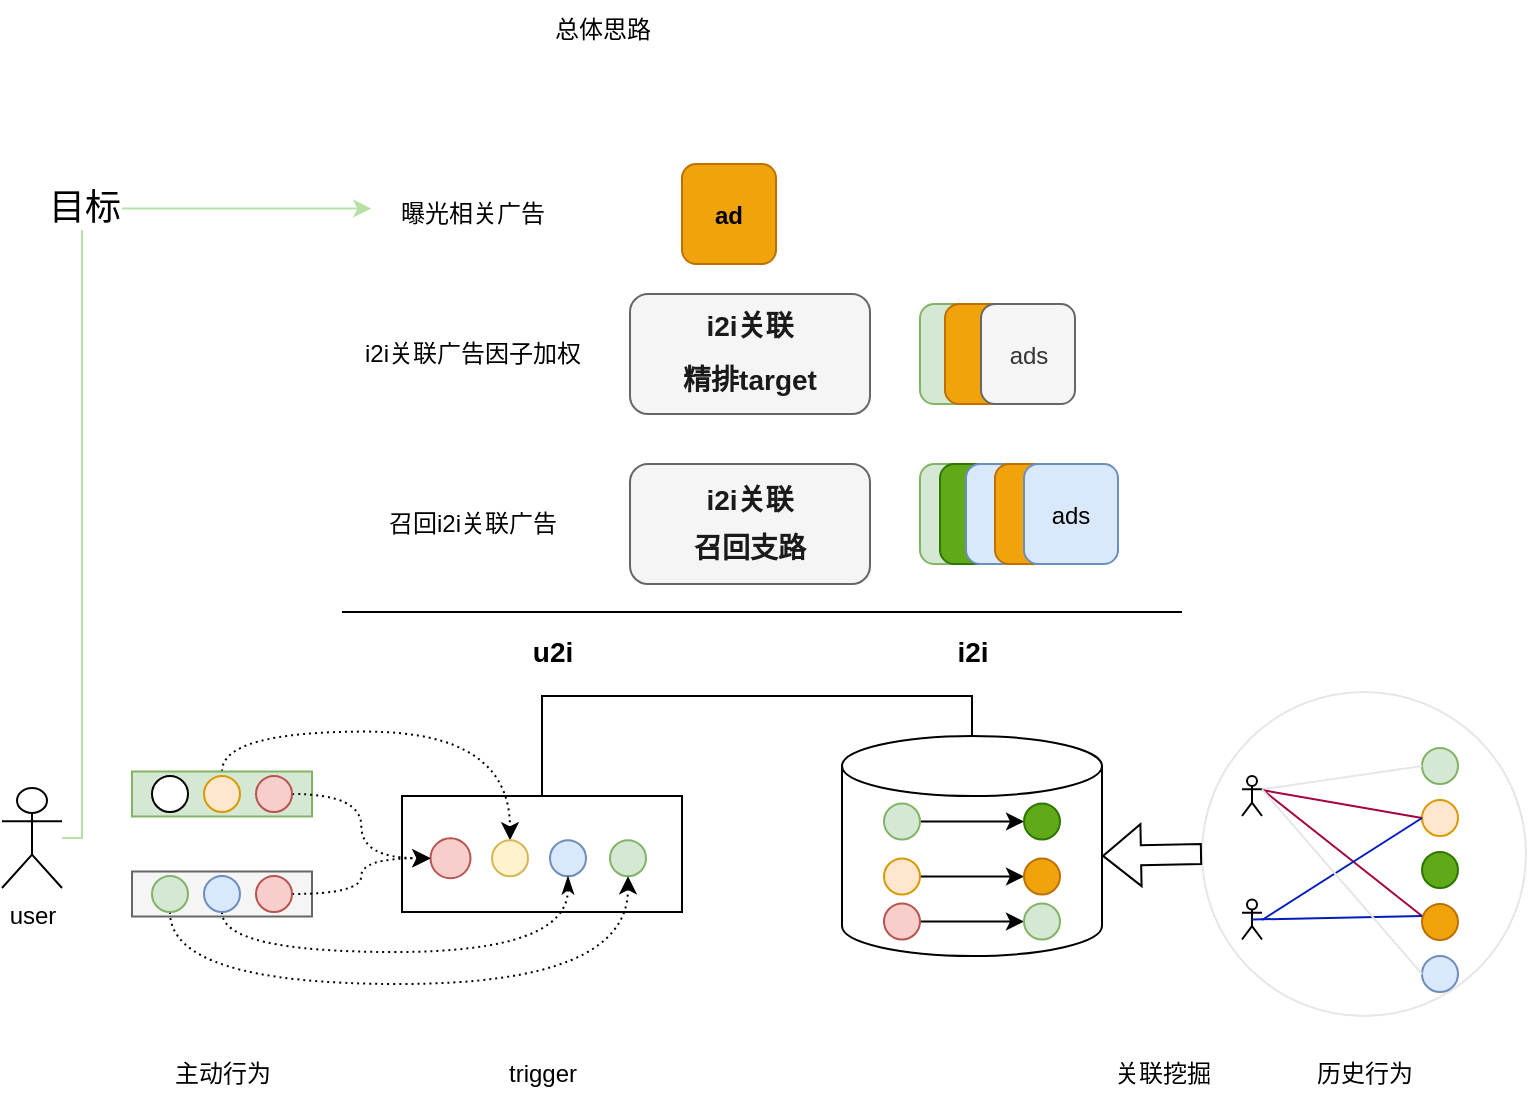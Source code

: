 <mxfile version="26.0.11" pages="3">
  <diagram id="fOvdGied5Z8_xfhFyvuB" name="i2i关联推荐">
    <mxGraphModel dx="1242" dy="773" grid="1" gridSize="10" guides="1" tooltips="1" connect="1" arrows="1" fold="1" page="1" pageScale="1" pageWidth="850" pageHeight="1100" math="0" shadow="0">
      <root>
        <mxCell id="0" />
        <mxCell id="1" parent="0" />
        <mxCell id="OI-hIz22b7afXG1VX2Zp-1" value="" style="ellipse;whiteSpace=wrap;html=1;aspect=fixed;strokeColor=#E6E6E6;" vertex="1" parent="1">
          <mxGeometry x="650" y="394" width="162" height="162" as="geometry" />
        </mxCell>
        <mxCell id="OI-hIz22b7afXG1VX2Zp-2" style="edgeStyle=orthogonalEdgeStyle;rounded=0;orthogonalLoop=1;jettySize=auto;html=1;exitX=0.5;exitY=0;exitDx=0;exitDy=0;entryX=0.5;entryY=0;entryDx=0;entryDy=0;entryPerimeter=0;endArrow=none;startFill=0;" edge="1" parent="1" source="OI-hIz22b7afXG1VX2Zp-3" target="OI-hIz22b7afXG1VX2Zp-25">
          <mxGeometry relative="1" as="geometry">
            <Array as="points">
              <mxPoint x="320" y="396" />
              <mxPoint x="535" y="396" />
            </Array>
          </mxGeometry>
        </mxCell>
        <mxCell id="OI-hIz22b7afXG1VX2Zp-3" value="" style="rounded=0;whiteSpace=wrap;html=1;" vertex="1" parent="1">
          <mxGeometry x="250" y="446" width="140" height="58" as="geometry" />
        </mxCell>
        <mxCell id="OI-hIz22b7afXG1VX2Zp-4" style="edgeStyle=orthogonalEdgeStyle;curved=1;rounded=0;orthogonalLoop=1;jettySize=auto;html=1;exitX=0.5;exitY=0;exitDx=0;exitDy=0;entryX=0.5;entryY=0;entryDx=0;entryDy=0;dashed=1;dashPattern=1 2;" edge="1" parent="1" source="OI-hIz22b7afXG1VX2Zp-5" target="OI-hIz22b7afXG1VX2Zp-12">
          <mxGeometry relative="1" as="geometry" />
        </mxCell>
        <mxCell id="OI-hIz22b7afXG1VX2Zp-5" value="" style="rounded=0;whiteSpace=wrap;html=1;fillColor=#d5e8d4;strokeColor=#82b366;align=left;" vertex="1" parent="1">
          <mxGeometry x="115" y="433.75" width="90" height="22.5" as="geometry" />
        </mxCell>
        <mxCell id="OI-hIz22b7afXG1VX2Zp-6" value="user" style="shape=umlActor;verticalLabelPosition=bottom;verticalAlign=top;html=1;outlineConnect=0;" vertex="1" parent="1">
          <mxGeometry x="50" y="442" width="30" height="50" as="geometry" />
        </mxCell>
        <mxCell id="OI-hIz22b7afXG1VX2Zp-7" value="" style="ellipse;whiteSpace=wrap;html=1;aspect=fixed;fillColor=#ffe6cc;strokeColor=#d79b00;" vertex="1" parent="1">
          <mxGeometry x="151" y="436" width="18" height="18" as="geometry" />
        </mxCell>
        <mxCell id="OI-hIz22b7afXG1VX2Zp-8" value="trigger" style="text;html=1;align=center;verticalAlign=middle;resizable=0;points=[];autosize=1;strokeColor=none;fillColor=none;" vertex="1" parent="1">
          <mxGeometry x="290" y="570" width="60" height="30" as="geometry" />
        </mxCell>
        <mxCell id="OI-hIz22b7afXG1VX2Zp-9" value="主动行为" style="text;html=1;align=center;verticalAlign=middle;resizable=0;points=[];autosize=1;strokeColor=none;fillColor=none;" vertex="1" parent="1">
          <mxGeometry x="125" y="570" width="70" height="30" as="geometry" />
        </mxCell>
        <mxCell id="OI-hIz22b7afXG1VX2Zp-10" value="" style="ellipse;whiteSpace=wrap;html=1;aspect=fixed;fillColor=#d5e8d4;strokeColor=#82b366;" vertex="1" parent="1">
          <mxGeometry x="354" y="468.12" width="18" height="18" as="geometry" />
        </mxCell>
        <mxCell id="OI-hIz22b7afXG1VX2Zp-11" value="" style="ellipse;whiteSpace=wrap;html=1;aspect=fixed;fillColor=#dae8fc;strokeColor=#6c8ebf;" vertex="1" parent="1">
          <mxGeometry x="324" y="468.12" width="18" height="18" as="geometry" />
        </mxCell>
        <mxCell id="OI-hIz22b7afXG1VX2Zp-12" value="" style="ellipse;whiteSpace=wrap;html=1;aspect=fixed;fillColor=#fff2cc;strokeColor=#d6b656;" vertex="1" parent="1">
          <mxGeometry x="295" y="468.12" width="18" height="18" as="geometry" />
        </mxCell>
        <mxCell id="OI-hIz22b7afXG1VX2Zp-13" value="" style="ellipse;whiteSpace=wrap;html=1;aspect=fixed;fillColor=#f8cecc;strokeColor=#b85450;" vertex="1" parent="1">
          <mxGeometry x="264.25" y="467.12" width="20" height="20" as="geometry" />
        </mxCell>
        <mxCell id="OI-hIz22b7afXG1VX2Zp-14" value="&lt;font style=&quot;font-size: 14px;&quot;&gt;u2i&lt;/font&gt;" style="text;html=1;align=center;verticalAlign=middle;resizable=0;points=[];autosize=1;strokeColor=none;fillColor=none;fontStyle=1" vertex="1" parent="1">
          <mxGeometry x="305" y="359" width="40" height="30" as="geometry" />
        </mxCell>
        <mxCell id="OI-hIz22b7afXG1VX2Zp-15" value="" style="ellipse;whiteSpace=wrap;html=1;aspect=fixed;" vertex="1" parent="1">
          <mxGeometry x="125" y="436" width="18" height="18" as="geometry" />
        </mxCell>
        <mxCell id="OI-hIz22b7afXG1VX2Zp-16" style="edgeStyle=orthogonalEdgeStyle;curved=1;rounded=0;orthogonalLoop=1;jettySize=auto;html=1;exitX=1;exitY=0.5;exitDx=0;exitDy=0;entryX=0;entryY=0.5;entryDx=0;entryDy=0;dashed=1;dashPattern=1 2;" edge="1" parent="1" source="OI-hIz22b7afXG1VX2Zp-17" target="OI-hIz22b7afXG1VX2Zp-13">
          <mxGeometry relative="1" as="geometry" />
        </mxCell>
        <mxCell id="OI-hIz22b7afXG1VX2Zp-17" value="" style="ellipse;whiteSpace=wrap;html=1;aspect=fixed;fillColor=#f8cecc;strokeColor=#b85450;" vertex="1" parent="1">
          <mxGeometry x="177" y="436" width="18" height="18" as="geometry" />
        </mxCell>
        <mxCell id="OI-hIz22b7afXG1VX2Zp-18" value="" style="rounded=0;whiteSpace=wrap;html=1;fillColor=#f5f5f5;strokeColor=#666666;align=left;fontColor=#333333;" vertex="1" parent="1">
          <mxGeometry x="115" y="483.75" width="90" height="22.5" as="geometry" />
        </mxCell>
        <mxCell id="OI-hIz22b7afXG1VX2Zp-19" style="edgeStyle=orthogonalEdgeStyle;curved=1;rounded=0;orthogonalLoop=1;jettySize=auto;html=1;exitX=0.5;exitY=1;exitDx=0;exitDy=0;entryX=0.5;entryY=1;entryDx=0;entryDy=0;dashed=1;dashPattern=1 2;endArrow=classicThin;endFill=1;startFill=0;" edge="1" parent="1" source="OI-hIz22b7afXG1VX2Zp-20" target="OI-hIz22b7afXG1VX2Zp-11">
          <mxGeometry relative="1" as="geometry" />
        </mxCell>
        <mxCell id="OI-hIz22b7afXG1VX2Zp-20" value="" style="ellipse;whiteSpace=wrap;html=1;aspect=fixed;fillColor=#dae8fc;strokeColor=#6c8ebf;" vertex="1" parent="1">
          <mxGeometry x="151" y="486" width="18" height="18" as="geometry" />
        </mxCell>
        <mxCell id="OI-hIz22b7afXG1VX2Zp-21" style="edgeStyle=orthogonalEdgeStyle;curved=1;rounded=0;orthogonalLoop=1;jettySize=auto;html=1;exitX=0.5;exitY=1;exitDx=0;exitDy=0;entryX=0.5;entryY=1;entryDx=0;entryDy=0;dashed=1;dashPattern=1 2;" edge="1" parent="1" source="OI-hIz22b7afXG1VX2Zp-22" target="OI-hIz22b7afXG1VX2Zp-10">
          <mxGeometry relative="1" as="geometry">
            <Array as="points">
              <mxPoint x="134" y="540" />
              <mxPoint x="363" y="540" />
            </Array>
          </mxGeometry>
        </mxCell>
        <mxCell id="OI-hIz22b7afXG1VX2Zp-22" value="" style="ellipse;whiteSpace=wrap;html=1;aspect=fixed;fillColor=#d5e8d4;strokeColor=#82b366;" vertex="1" parent="1">
          <mxGeometry x="125" y="486" width="18" height="18" as="geometry" />
        </mxCell>
        <mxCell id="OI-hIz22b7afXG1VX2Zp-23" style="edgeStyle=orthogonalEdgeStyle;curved=1;rounded=0;orthogonalLoop=1;jettySize=auto;html=1;exitX=1;exitY=0.5;exitDx=0;exitDy=0;entryX=0;entryY=0.5;entryDx=0;entryDy=0;dashed=1;dashPattern=1 2;" edge="1" parent="1" source="OI-hIz22b7afXG1VX2Zp-24" target="OI-hIz22b7afXG1VX2Zp-13">
          <mxGeometry relative="1" as="geometry" />
        </mxCell>
        <mxCell id="OI-hIz22b7afXG1VX2Zp-24" value="" style="ellipse;whiteSpace=wrap;html=1;aspect=fixed;fillColor=#f8cecc;strokeColor=#b85450;" vertex="1" parent="1">
          <mxGeometry x="177" y="486" width="18" height="18" as="geometry" />
        </mxCell>
        <mxCell id="OI-hIz22b7afXG1VX2Zp-25" value="" style="shape=cylinder3;whiteSpace=wrap;html=1;boundedLbl=1;backgroundOutline=1;size=15;" vertex="1" parent="1">
          <mxGeometry x="470" y="416" width="130" height="110" as="geometry" />
        </mxCell>
        <mxCell id="OI-hIz22b7afXG1VX2Zp-26" style="edgeStyle=orthogonalEdgeStyle;curved=1;rounded=0;orthogonalLoop=1;jettySize=auto;html=1;exitX=1;exitY=0.5;exitDx=0;exitDy=0;entryX=0;entryY=0.5;entryDx=0;entryDy=0;" edge="1" parent="1" source="OI-hIz22b7afXG1VX2Zp-27" target="OI-hIz22b7afXG1VX2Zp-28">
          <mxGeometry relative="1" as="geometry" />
        </mxCell>
        <mxCell id="OI-hIz22b7afXG1VX2Zp-27" value="" style="ellipse;whiteSpace=wrap;html=1;aspect=fixed;fillColor=#d5e8d4;strokeColor=#82b366;" vertex="1" parent="1">
          <mxGeometry x="491" y="449.75" width="18" height="18" as="geometry" />
        </mxCell>
        <mxCell id="OI-hIz22b7afXG1VX2Zp-28" value="" style="ellipse;whiteSpace=wrap;html=1;aspect=fixed;fillColor=#60a917;strokeColor=#2D7600;fontColor=#ffffff;" vertex="1" parent="1">
          <mxGeometry x="561" y="449.75" width="18" height="18" as="geometry" />
        </mxCell>
        <mxCell id="OI-hIz22b7afXG1VX2Zp-29" style="edgeStyle=orthogonalEdgeStyle;curved=1;rounded=0;orthogonalLoop=1;jettySize=auto;html=1;exitX=1;exitY=0.5;exitDx=0;exitDy=0;entryX=0;entryY=0.5;entryDx=0;entryDy=0;" edge="1" parent="1" source="OI-hIz22b7afXG1VX2Zp-30" target="OI-hIz22b7afXG1VX2Zp-31">
          <mxGeometry relative="1" as="geometry" />
        </mxCell>
        <mxCell id="OI-hIz22b7afXG1VX2Zp-30" value="" style="ellipse;whiteSpace=wrap;html=1;aspect=fixed;fillColor=#ffe6cc;strokeColor=#d79b00;" vertex="1" parent="1">
          <mxGeometry x="491" y="477.25" width="18" height="18" as="geometry" />
        </mxCell>
        <mxCell id="OI-hIz22b7afXG1VX2Zp-31" value="" style="ellipse;whiteSpace=wrap;html=1;aspect=fixed;fillColor=#f0a30a;strokeColor=#BD7000;fontColor=#000000;" vertex="1" parent="1">
          <mxGeometry x="561" y="477.25" width="18" height="18" as="geometry" />
        </mxCell>
        <mxCell id="OI-hIz22b7afXG1VX2Zp-32" style="edgeStyle=orthogonalEdgeStyle;curved=1;rounded=0;orthogonalLoop=1;jettySize=auto;html=1;exitX=1;exitY=0.5;exitDx=0;exitDy=0;entryX=0;entryY=0.5;entryDx=0;entryDy=0;" edge="1" parent="1" source="OI-hIz22b7afXG1VX2Zp-33" target="OI-hIz22b7afXG1VX2Zp-34">
          <mxGeometry relative="1" as="geometry" />
        </mxCell>
        <mxCell id="OI-hIz22b7afXG1VX2Zp-33" value="" style="ellipse;whiteSpace=wrap;html=1;aspect=fixed;fillColor=#f8cecc;strokeColor=#b85450;" vertex="1" parent="1">
          <mxGeometry x="491" y="499.75" width="18" height="18" as="geometry" />
        </mxCell>
        <mxCell id="OI-hIz22b7afXG1VX2Zp-34" value="" style="ellipse;whiteSpace=wrap;html=1;aspect=fixed;fillColor=#d5e8d4;strokeColor=#82b366;" vertex="1" parent="1">
          <mxGeometry x="561" y="499.75" width="18" height="18" as="geometry" />
        </mxCell>
        <mxCell id="OI-hIz22b7afXG1VX2Zp-35" value="" style="shape=umlActor;verticalLabelPosition=bottom;verticalAlign=top;html=1;outlineConnect=0;" vertex="1" parent="1">
          <mxGeometry x="670" y="436" width="10" height="20" as="geometry" />
        </mxCell>
        <mxCell id="OI-hIz22b7afXG1VX2Zp-36" value="" style="ellipse;whiteSpace=wrap;html=1;aspect=fixed;fillColor=#d5e8d4;strokeColor=#82b366;" vertex="1" parent="1">
          <mxGeometry x="760" y="422" width="18" height="18" as="geometry" />
        </mxCell>
        <mxCell id="OI-hIz22b7afXG1VX2Zp-37" value="" style="ellipse;whiteSpace=wrap;html=1;aspect=fixed;fillColor=#ffe6cc;strokeColor=#d79b00;" vertex="1" parent="1">
          <mxGeometry x="760" y="448" width="18" height="18" as="geometry" />
        </mxCell>
        <mxCell id="OI-hIz22b7afXG1VX2Zp-38" value="" style="ellipse;whiteSpace=wrap;html=1;aspect=fixed;fillColor=#60a917;strokeColor=#2D7600;fontColor=#ffffff;" vertex="1" parent="1">
          <mxGeometry x="760" y="474" width="18" height="18" as="geometry" />
        </mxCell>
        <mxCell id="OI-hIz22b7afXG1VX2Zp-39" value="" style="ellipse;whiteSpace=wrap;html=1;aspect=fixed;fillColor=#f0a30a;strokeColor=#BD7000;fontColor=#000000;" vertex="1" parent="1">
          <mxGeometry x="760" y="500" width="18" height="18" as="geometry" />
        </mxCell>
        <mxCell id="OI-hIz22b7afXG1VX2Zp-40" value="" style="shape=umlActor;verticalLabelPosition=bottom;verticalAlign=top;html=1;outlineConnect=0;" vertex="1" parent="1">
          <mxGeometry x="670" y="497.75" width="10" height="20" as="geometry" />
        </mxCell>
        <mxCell id="OI-hIz22b7afXG1VX2Zp-41" value="" style="endArrow=none;html=1;rounded=0;curved=1;entryX=0;entryY=0.5;entryDx=0;entryDy=0;exitX=1;exitY=0.333;exitDx=0;exitDy=0;exitPerimeter=0;strokeColor=#E6E6E6;" edge="1" parent="1" source="OI-hIz22b7afXG1VX2Zp-35" target="OI-hIz22b7afXG1VX2Zp-36">
          <mxGeometry width="50" height="50" relative="1" as="geometry">
            <mxPoint x="520" y="616" as="sourcePoint" />
            <mxPoint x="570" y="566" as="targetPoint" />
          </mxGeometry>
        </mxCell>
        <mxCell id="OI-hIz22b7afXG1VX2Zp-42" value="" style="endArrow=none;html=1;rounded=0;curved=1;entryX=0;entryY=0.5;entryDx=0;entryDy=0;strokeColor=#A50040;fillColor=#d80073;" edge="1" parent="1" target="OI-hIz22b7afXG1VX2Zp-37">
          <mxGeometry width="50" height="50" relative="1" as="geometry">
            <mxPoint x="680" y="443" as="sourcePoint" />
            <mxPoint x="770" y="441" as="targetPoint" />
          </mxGeometry>
        </mxCell>
        <mxCell id="OI-hIz22b7afXG1VX2Zp-43" value="" style="endArrow=none;html=1;rounded=0;curved=1;exitX=1;exitY=0.333;exitDx=0;exitDy=0;exitPerimeter=0;strokeColor=#A50040;fillColor=#d80073;" edge="1" parent="1" source="OI-hIz22b7afXG1VX2Zp-35">
          <mxGeometry width="50" height="50" relative="1" as="geometry">
            <mxPoint x="690" y="446" as="sourcePoint" />
            <mxPoint x="760" y="506" as="targetPoint" />
          </mxGeometry>
        </mxCell>
        <mxCell id="OI-hIz22b7afXG1VX2Zp-44" value="" style="endArrow=none;html=1;rounded=0;curved=1;entryX=0;entryY=0.5;entryDx=0;entryDy=0;strokeColor=#001DBC;fillColor=#0050ef;" edge="1" parent="1" target="OI-hIz22b7afXG1VX2Zp-37">
          <mxGeometry width="50" height="50" relative="1" as="geometry">
            <mxPoint x="680" y="508" as="sourcePoint" />
            <mxPoint x="770" y="519" as="targetPoint" />
          </mxGeometry>
        </mxCell>
        <mxCell id="OI-hIz22b7afXG1VX2Zp-45" value="" style="endArrow=none;html=1;rounded=0;curved=1;exitX=0.5;exitY=0.5;exitDx=0;exitDy=0;exitPerimeter=0;strokeColor=#001DBC;fillColor=#0050ef;" edge="1" parent="1" source="OI-hIz22b7afXG1VX2Zp-40">
          <mxGeometry width="50" height="50" relative="1" as="geometry">
            <mxPoint x="690" y="453" as="sourcePoint" />
            <mxPoint x="760" y="506" as="targetPoint" />
          </mxGeometry>
        </mxCell>
        <mxCell id="OI-hIz22b7afXG1VX2Zp-46" value="" style="ellipse;whiteSpace=wrap;html=1;aspect=fixed;fillColor=#dae8fc;strokeColor=#6c8ebf;" vertex="1" parent="1">
          <mxGeometry x="760" y="526" width="18" height="18" as="geometry" />
        </mxCell>
        <mxCell id="OI-hIz22b7afXG1VX2Zp-47" value="" style="endArrow=none;html=1;rounded=0;curved=1;entryX=0;entryY=0.5;entryDx=0;entryDy=0;exitX=1;exitY=0.333;exitDx=0;exitDy=0;exitPerimeter=0;strokeColor=#E6E6E6;" edge="1" parent="1" source="OI-hIz22b7afXG1VX2Zp-35" target="OI-hIz22b7afXG1VX2Zp-46">
          <mxGeometry width="50" height="50" relative="1" as="geometry">
            <mxPoint x="680" y="446" as="sourcePoint" />
            <mxPoint x="770" y="516" as="targetPoint" />
          </mxGeometry>
        </mxCell>
        <mxCell id="OI-hIz22b7afXG1VX2Zp-48" value="" style="shape=flexArrow;endArrow=classic;html=1;rounded=0;curved=1;exitX=0;exitY=0.5;exitDx=0;exitDy=0;entryX=1;entryY=0.545;entryDx=0;entryDy=0;entryPerimeter=0;" edge="1" parent="1" source="OI-hIz22b7afXG1VX2Zp-1" target="OI-hIz22b7afXG1VX2Zp-25">
          <mxGeometry width="50" height="50" relative="1" as="geometry">
            <mxPoint x="540" y="546" as="sourcePoint" />
            <mxPoint x="590" y="496" as="targetPoint" />
          </mxGeometry>
        </mxCell>
        <mxCell id="OI-hIz22b7afXG1VX2Zp-49" value="&lt;div style=&quot;font-size: medium;&quot; data-hash=&quot;03570c042084f1fddb0df684d8715ba6&quot; data-version=&quot;3.0.0&quot;&gt;&lt;/div&gt;&lt;div style=&quot;&quot; class=&quot;document&quot;&gt;&lt;div style=&quot;&quot; class=&quot;section&quot;&gt;&lt;h3 style=&quot;line-height: 1.7; margin-top: 0pt; margin-bottom: 0pt; text-indent: -33.6pt; margin-left: 33.6pt;&quot; class=&quot;paragraph text-align-type-left tco-title-heading 3&quot;&gt;&lt;span style=&quot;color: rgb(26, 26, 26); letter-spacing: 0pt; vertical-align: baseline;&quot; data-font-family=&quot;default&quot;&gt;&lt;font style=&quot;font-size: 14px;&quot;&gt;i2i关联&lt;/font&gt;&lt;/span&gt;&lt;/h3&gt;&lt;h3 style=&quot;line-height: 1.7; margin-top: 0pt; margin-bottom: 0pt; text-indent: -33.6pt; margin-left: 33.6pt;&quot; class=&quot;paragraph text-align-type-left tco-title-heading 3&quot;&gt;&lt;span style=&quot;color: rgb(26, 26, 26); letter-spacing: 0pt; vertical-align: baseline;&quot; data-font-family=&quot;default&quot;&gt;&lt;font style=&quot;font-size: 14px;&quot;&gt;召回支路&lt;/font&gt;&lt;/span&gt;&lt;/h3&gt;&lt;/div&gt;&lt;/div&gt;" style="rounded=1;whiteSpace=wrap;html=1;align=center;fillColor=#f5f5f5;strokeColor=#666666;fontColor=#333333;" vertex="1" parent="1">
          <mxGeometry x="364" y="280" width="120" height="60" as="geometry" />
        </mxCell>
        <mxCell id="OI-hIz22b7afXG1VX2Zp-50" value="&lt;div data-version=&quot;3.0.0&quot; data-hash=&quot;2c4beaec3752a6b4e0ed659a5409c409&quot; style=&quot;font-size: medium;&quot;&gt;&lt;/div&gt;&lt;div class=&quot;document&quot; style=&quot;&quot;&gt;&lt;div class=&quot;section&quot; style=&quot;&quot;&gt;&lt;h3 class=&quot;paragraph text-align-type-left MsoNormal tco-title-heading 3&quot; style=&quot;line-height: 1.7; margin-top: 0pt; margin-bottom: 0pt; text-indent: -33.6pt; margin-left: 33.6pt;&quot;&gt;&lt;span data-font-family=&quot;default&quot; style=&quot;color: rgb(26, 26, 26); letter-spacing: 0pt; vertical-align: baseline;&quot;&gt;&lt;font style=&quot;font-size: 14px;&quot;&gt;i2i关联&lt;/font&gt;&lt;/span&gt;&lt;/h3&gt;&lt;h3 class=&quot;paragraph text-align-type-left MsoNormal tco-title-heading 3&quot; style=&quot;line-height: 1.7; margin-top: 0pt; margin-bottom: 0pt; text-indent: -33.6pt; margin-left: 33.6pt;&quot;&gt;&lt;span data-font-family=&quot;default&quot; style=&quot;color: rgb(26, 26, 26); letter-spacing: 0pt; vertical-align: baseline;&quot;&gt;&lt;font style=&quot;font-size: 14px;&quot;&gt;精排target&lt;/font&gt;&lt;/span&gt;&lt;font size=&quot;3&quot;&gt;&lt;span lang=&quot;EN-US&quot;&gt;&lt;/span&gt;&lt;/font&gt;&lt;/h3&gt;&lt;/div&gt;&lt;/div&gt;" style="rounded=1;whiteSpace=wrap;html=1;fillColor=#f5f5f5;strokeColor=#666666;fontColor=#333333;align=center;" vertex="1" parent="1">
          <mxGeometry x="364" y="195" width="120" height="60" as="geometry" />
        </mxCell>
        <mxCell id="OI-hIz22b7afXG1VX2Zp-51" value="&lt;font style=&quot;font-size: 14px;&quot;&gt;i2i&lt;/font&gt;" style="text;html=1;align=center;verticalAlign=middle;resizable=0;points=[];autosize=1;strokeColor=none;fillColor=none;fontStyle=1" vertex="1" parent="1">
          <mxGeometry x="515" y="359" width="40" height="30" as="geometry" />
        </mxCell>
        <mxCell id="OI-hIz22b7afXG1VX2Zp-52" value="关联挖掘" style="text;html=1;align=center;verticalAlign=middle;resizable=0;points=[];autosize=1;strokeColor=none;fillColor=none;" vertex="1" parent="1">
          <mxGeometry x="595" y="570" width="70" height="30" as="geometry" />
        </mxCell>
        <mxCell id="OI-hIz22b7afXG1VX2Zp-53" value="历史行为" style="text;html=1;align=center;verticalAlign=middle;resizable=0;points=[];autosize=1;strokeColor=none;fillColor=none;" vertex="1" parent="1">
          <mxGeometry x="696" y="570" width="70" height="30" as="geometry" />
        </mxCell>
        <mxCell id="OI-hIz22b7afXG1VX2Zp-54" value="召回i2i关联广告" style="text;html=1;align=center;verticalAlign=middle;resizable=0;points=[];autosize=1;strokeColor=none;fillColor=none;" vertex="1" parent="1">
          <mxGeometry x="230" y="295" width="110" height="30" as="geometry" />
        </mxCell>
        <mxCell id="OI-hIz22b7afXG1VX2Zp-55" value="i2i关联广告因子加权" style="text;html=1;align=center;verticalAlign=middle;resizable=0;points=[];autosize=1;strokeColor=none;fillColor=none;" vertex="1" parent="1">
          <mxGeometry x="220" y="210" width="130" height="30" as="geometry" />
        </mxCell>
        <mxCell id="OI-hIz22b7afXG1VX2Zp-56" value="&lt;div style=&quot;font-size: medium; text-align: start;&quot; data-hash=&quot;2c4beaec3752a6b4e0ed659a5409c409&quot; data-version=&quot;3.0.0&quot;&gt;&lt;/div&gt;&lt;div style=&quot;text-align: start;&quot; class=&quot;document&quot;&gt;&lt;div style=&quot;&quot; class=&quot;section&quot;&gt;&lt;h3 style=&quot;line-height: 1.7; margin-top: 0pt; margin-bottom: 0pt; text-indent: -33.6pt; margin-left: 33.6pt;&quot; class=&quot;paragraph text-align-type-left MsoNormal tco-title-heading 3&quot;&gt;&lt;br&gt;&lt;/h3&gt;&lt;/div&gt;&lt;/div&gt;" style="rounded=1;whiteSpace=wrap;html=1;fillColor=#d5e8d4;strokeColor=#82b366;" vertex="1" parent="1">
          <mxGeometry x="509" y="280" width="47" height="50" as="geometry" />
        </mxCell>
        <mxCell id="OI-hIz22b7afXG1VX2Zp-57" value="曝光相关广告" style="text;html=1;align=center;verticalAlign=middle;resizable=0;points=[];autosize=1;strokeColor=none;fillColor=none;" vertex="1" parent="1">
          <mxGeometry x="235" y="140" width="100" height="30" as="geometry" />
        </mxCell>
        <mxCell id="OI-hIz22b7afXG1VX2Zp-58" value="&lt;div style=&quot;font-size: medium; text-align: start;&quot; data-hash=&quot;2c4beaec3752a6b4e0ed659a5409c409&quot; data-version=&quot;3.0.0&quot;&gt;&lt;/div&gt;&lt;div style=&quot;text-align: start;&quot; class=&quot;document&quot;&gt;&lt;div style=&quot;&quot; class=&quot;section&quot;&gt;&lt;h3 style=&quot;line-height: 1.7; margin-top: 0pt; margin-bottom: 0pt; text-indent: -33.6pt; margin-left: 33.6pt;&quot; class=&quot;paragraph text-align-type-left MsoNormal tco-title-heading 3&quot;&gt;&lt;br&gt;&lt;/h3&gt;&lt;/div&gt;&lt;/div&gt;" style="rounded=1;whiteSpace=wrap;html=1;fillColor=#60a917;strokeColor=#2D7600;fontColor=#ffffff;" vertex="1" parent="1">
          <mxGeometry x="519" y="280" width="47" height="50" as="geometry" />
        </mxCell>
        <mxCell id="OI-hIz22b7afXG1VX2Zp-59" value="&lt;div style=&quot;font-size: medium; text-align: start;&quot; data-hash=&quot;2c4beaec3752a6b4e0ed659a5409c409&quot; data-version=&quot;3.0.0&quot;&gt;&lt;/div&gt;&lt;div style=&quot;&quot; class=&quot;document&quot;&gt;&lt;div style=&quot;&quot; class=&quot;section&quot;&gt;&lt;h3 style=&quot;line-height: 1.7; margin-top: 0pt; margin-bottom: 0pt; text-indent: -33.6pt; margin-left: 33.6pt;&quot; class=&quot;paragraph text-align-type-left MsoNormal tco-title-heading 3&quot;&gt;&lt;font style=&quot;font-size: 12px;&quot;&gt;ad&lt;/font&gt;&lt;/h3&gt;&lt;/div&gt;&lt;/div&gt;" style="rounded=1;whiteSpace=wrap;html=1;fillColor=#f0a30a;strokeColor=#BD7000;fontColor=#000000;" vertex="1" parent="1">
          <mxGeometry x="390" y="130" width="47" height="50" as="geometry" />
        </mxCell>
        <mxCell id="OI-hIz22b7afXG1VX2Zp-60" value="&lt;div style=&quot;font-size: medium; text-align: start;&quot; data-hash=&quot;2c4beaec3752a6b4e0ed659a5409c409&quot; data-version=&quot;3.0.0&quot;&gt;&lt;/div&gt;&lt;div style=&quot;text-align: start;&quot; class=&quot;document&quot;&gt;&lt;div style=&quot;&quot; class=&quot;section&quot;&gt;&lt;h3 style=&quot;line-height: 1.7; margin-top: 0pt; margin-bottom: 0pt; text-indent: -33.6pt; margin-left: 33.6pt;&quot; class=&quot;paragraph text-align-type-left MsoNormal tco-title-heading 3&quot;&gt;&lt;br&gt;&lt;/h3&gt;&lt;/div&gt;&lt;/div&gt;" style="rounded=1;whiteSpace=wrap;html=1;fillColor=#d5e8d4;strokeColor=#82b366;" vertex="1" parent="1">
          <mxGeometry x="509" y="200" width="47" height="50" as="geometry" />
        </mxCell>
        <mxCell id="OI-hIz22b7afXG1VX2Zp-61" value="&lt;div style=&quot;font-size: medium; text-align: start;&quot; data-hash=&quot;2c4beaec3752a6b4e0ed659a5409c409&quot; data-version=&quot;3.0.0&quot;&gt;&lt;/div&gt;&lt;div style=&quot;&quot; class=&quot;document&quot;&gt;&lt;div style=&quot;&quot; class=&quot;section&quot;&gt;&lt;h3 style=&quot;line-height: 1.7; margin-top: 0pt; margin-bottom: 0pt; text-indent: -33.6pt; margin-left: 33.6pt;&quot; class=&quot;paragraph text-align-type-left MsoNormal tco-title-heading 3&quot;&gt;&lt;br&gt;&lt;/h3&gt;&lt;/div&gt;&lt;/div&gt;" style="rounded=1;whiteSpace=wrap;html=1;fillColor=#f0a30a;strokeColor=#BD7000;fontColor=#000000;" vertex="1" parent="1">
          <mxGeometry x="521.5" y="200" width="47" height="50" as="geometry" />
        </mxCell>
        <mxCell id="OI-hIz22b7afXG1VX2Zp-62" style="edgeStyle=none;rounded=0;orthogonalLoop=1;jettySize=auto;html=1;exitX=0;exitY=0;exitDx=0;exitDy=0;" edge="1" parent="1" source="OI-hIz22b7afXG1VX2Zp-56" target="OI-hIz22b7afXG1VX2Zp-56">
          <mxGeometry relative="1" as="geometry" />
        </mxCell>
        <mxCell id="OI-hIz22b7afXG1VX2Zp-63" value="&lt;div style=&quot;font-size: medium; text-align: start;&quot; data-hash=&quot;2c4beaec3752a6b4e0ed659a5409c409&quot; data-version=&quot;3.0.0&quot;&gt;&lt;/div&gt;&lt;div style=&quot;text-align: start;&quot; class=&quot;document&quot;&gt;&lt;div style=&quot;&quot; class=&quot;section&quot;&gt;&lt;h3 style=&quot;line-height: 1.7; margin-top: 0pt; margin-bottom: 0pt; text-indent: -33.6pt; margin-left: 33.6pt;&quot; class=&quot;paragraph text-align-type-left MsoNormal tco-title-heading 3&quot;&gt;&lt;br&gt;&lt;/h3&gt;&lt;/div&gt;&lt;/div&gt;" style="rounded=1;whiteSpace=wrap;html=1;fillColor=#dae8fc;strokeColor=#6c8ebf;" vertex="1" parent="1">
          <mxGeometry x="532" y="280" width="47" height="50" as="geometry" />
        </mxCell>
        <mxCell id="OI-hIz22b7afXG1VX2Zp-64" value="&lt;div style=&quot;font-size: medium; text-align: start;&quot; data-hash=&quot;2c4beaec3752a6b4e0ed659a5409c409&quot; data-version=&quot;3.0.0&quot;&gt;&lt;/div&gt;&lt;div style=&quot;&quot; class=&quot;document&quot;&gt;&lt;div style=&quot;&quot; class=&quot;section&quot;&gt;&lt;h3 style=&quot;line-height: 1.7; margin-top: 0pt; margin-bottom: 0pt; text-indent: -33.6pt; margin-left: 33.6pt;&quot; class=&quot;paragraph text-align-type-left MsoNormal tco-title-heading 3&quot;&gt;&lt;br&gt;&lt;/h3&gt;&lt;/div&gt;&lt;/div&gt;" style="rounded=1;whiteSpace=wrap;html=1;fillColor=#f0a30a;strokeColor=#BD7000;fontColor=#000000;" vertex="1" parent="1">
          <mxGeometry x="546.5" y="280" width="47" height="50" as="geometry" />
        </mxCell>
        <mxCell id="OI-hIz22b7afXG1VX2Zp-65" style="edgeStyle=none;rounded=0;orthogonalLoop=1;jettySize=auto;html=1;exitX=0;exitY=0.5;exitDx=0;exitDy=0;" edge="1" parent="1" source="OI-hIz22b7afXG1VX2Zp-58" target="OI-hIz22b7afXG1VX2Zp-58">
          <mxGeometry relative="1" as="geometry" />
        </mxCell>
        <mxCell id="OI-hIz22b7afXG1VX2Zp-66" style="edgeStyle=orthogonalEdgeStyle;rounded=0;orthogonalLoop=1;jettySize=auto;html=1;entryX=-0.004;entryY=0.41;entryDx=0;entryDy=0;entryPerimeter=0;strokeColor=#B9E0A5;" edge="1" parent="1" source="OI-hIz22b7afXG1VX2Zp-6" target="OI-hIz22b7afXG1VX2Zp-57">
          <mxGeometry relative="1" as="geometry">
            <Array as="points">
              <mxPoint x="90" y="467" />
              <mxPoint x="90" y="152" />
            </Array>
          </mxGeometry>
        </mxCell>
        <mxCell id="OI-hIz22b7afXG1VX2Zp-67" value="&lt;font style=&quot;font-size: 18px;&quot;&gt;目标&lt;/font&gt;" style="edgeLabel;html=1;align=center;verticalAlign=middle;resizable=0;points=[];" vertex="1" connectable="0" parent="OI-hIz22b7afXG1VX2Zp-66">
          <mxGeometry x="0.387" y="1" relative="1" as="geometry">
            <mxPoint as="offset" />
          </mxGeometry>
        </mxCell>
        <mxCell id="OI-hIz22b7afXG1VX2Zp-68" value="" style="endArrow=none;html=1;rounded=0;" edge="1" parent="1">
          <mxGeometry width="50" height="50" relative="1" as="geometry">
            <mxPoint x="220" y="354" as="sourcePoint" />
            <mxPoint x="640" y="354" as="targetPoint" />
          </mxGeometry>
        </mxCell>
        <mxCell id="OI-hIz22b7afXG1VX2Zp-69" value="&lt;div data-version=&quot;3.0.0&quot; data-hash=&quot;2c4beaec3752a6b4e0ed659a5409c409&quot; style=&quot;font-size: medium;&quot;&gt;&lt;/div&gt;&lt;div class=&quot;document&quot; style=&quot;&quot;&gt;&lt;div class=&quot;section&quot; style=&quot;&quot;&gt;&lt;h3 class=&quot;paragraph text-align-type-left MsoNormal tco-title-heading 3&quot; style=&quot;line-height: 1.7; margin-top: 0pt; margin-bottom: 0pt; text-indent: -33.6pt; margin-left: 33.6pt;&quot;&gt;&lt;font style=&quot;font-size: 12px; font-weight: normal;&quot;&gt;ads&lt;/font&gt;&lt;/h3&gt;&lt;/div&gt;&lt;/div&gt;" style="rounded=1;whiteSpace=wrap;html=1;fillColor=#dae8fc;strokeColor=#6c8ebf;align=center;" vertex="1" parent="1">
          <mxGeometry x="561" y="280" width="47" height="50" as="geometry" />
        </mxCell>
        <mxCell id="OI-hIz22b7afXG1VX2Zp-70" value="&lt;div data-version=&quot;3.0.0&quot; data-hash=&quot;2c4beaec3752a6b4e0ed659a5409c409&quot; style=&quot;font-size: medium;&quot;&gt;&lt;/div&gt;&lt;div class=&quot;document&quot; style=&quot;&quot;&gt;&lt;div class=&quot;section&quot; style=&quot;&quot;&gt;&lt;h3 class=&quot;paragraph text-align-type-left MsoNormal tco-title-heading 3&quot; style=&quot;line-height: 1.7; margin-top: 0pt; margin-bottom: 0pt; text-indent: -33.6pt; margin-left: 33.6pt;&quot;&gt;&lt;font style=&quot;font-size: 12px; font-weight: normal;&quot;&gt;ads&lt;/font&gt;&lt;/h3&gt;&lt;/div&gt;&lt;/div&gt;" style="rounded=1;whiteSpace=wrap;html=1;fillColor=#f5f5f5;strokeColor=#666666;align=center;fontColor=#333333;" vertex="1" parent="1">
          <mxGeometry x="539.5" y="200" width="47" height="50" as="geometry" />
        </mxCell>
        <mxCell id="OI-hIz22b7afXG1VX2Zp-71" value="总体思路" style="text;html=1;align=center;verticalAlign=middle;resizable=0;points=[];autosize=1;strokeColor=none;fillColor=none;" vertex="1" parent="1">
          <mxGeometry x="315" y="48" width="70" height="30" as="geometry" />
        </mxCell>
      </root>
    </mxGraphModel>
  </diagram>
  <diagram name="总体架构" id="qinP8k9tqAQhSnErQ5jV">
    <mxGraphModel dx="1242" dy="773" grid="0" gridSize="10" guides="1" tooltips="1" connect="1" arrows="1" fold="1" page="0" pageScale="1" pageWidth="850" pageHeight="1100" math="0" shadow="0">
      <root>
        <mxCell id="0" />
        <mxCell id="1" parent="0" />
        <mxCell id="WeVGeyATEP2TrUEI9uky-103" value="" style="group" parent="1" vertex="1" connectable="0">
          <mxGeometry x="492" y="750" width="156.25" height="100" as="geometry" />
        </mxCell>
        <mxCell id="WeVGeyATEP2TrUEI9uky-64" value="广告库&lt;div&gt;&lt;br&gt;&lt;/div&gt;&lt;div&gt;&lt;br&gt;&lt;/div&gt;&lt;div&gt;&lt;br&gt;&lt;/div&gt;&lt;div&gt;&lt;br&gt;&lt;/div&gt;&lt;div&gt;&lt;br&gt;&lt;/div&gt;&lt;div&gt;&lt;br&gt;&lt;/div&gt;&lt;div&gt;&lt;br&gt;&lt;/div&gt;&lt;div&gt;&lt;br&gt;&lt;/div&gt;&lt;div&gt;&lt;br&gt;&lt;/div&gt;&lt;div&gt;&lt;br&gt;&lt;/div&gt;" style="shape=cylinder3;whiteSpace=wrap;html=1;boundedLbl=1;backgroundOutline=1;size=15;" parent="WeVGeyATEP2TrUEI9uky-103" vertex="1">
          <mxGeometry width="156.25" height="100" as="geometry" />
        </mxCell>
        <mxCell id="WeVGeyATEP2TrUEI9uky-78" value="精选广告" style="rounded=1;whiteSpace=wrap;html=1;fillColor=#d5e8d4;strokeColor=#82b366;" parent="WeVGeyATEP2TrUEI9uky-103" vertex="1">
          <mxGeometry x="42.924" y="57.143" width="70.401" height="28.571" as="geometry" />
        </mxCell>
        <mxCell id="2" value="广告池" style="whiteSpace=wrap;strokeWidth=2;verticalAlign=top;" parent="1" vertex="1">
          <mxGeometry x="529" y="8" width="385" height="129" as="geometry" />
        </mxCell>
        <mxCell id="3" value="匹配广告1" style="fillColor=none;strokeColor=none;" parent="2" vertex="1" overrideArrowHead="circle">
          <mxGeometry x="43" y="46" width="132" height="54" as="geometry" />
        </mxCell>
        <mxCell id="4" value="匹配广告2" style="fillColor=none;strokeColor=none;" parent="2" vertex="1" overrideArrowHead="circle">
          <mxGeometry x="225" y="46" width="132" height="54" as="geometry" />
        </mxCell>
        <mxCell id="5" value="意向用户集合" style="whiteSpace=wrap;strokeWidth=2;verticalAlign=top;" parent="1" vertex="1">
          <mxGeometry x="529" y="187" width="385" height="129" as="geometry" />
        </mxCell>
        <mxCell id="6" value="意向用户1" style="fillColor=none;strokeColor=none;" parent="5" vertex="1" overrideArrowHead="circle">
          <mxGeometry x="43" y="46" width="132" height="54" as="geometry" />
        </mxCell>
        <mxCell id="7" value="意向用户2" style="fillColor=none;strokeColor=none;" parent="5" vertex="1" overrideArrowHead="circle">
          <mxGeometry x="225" y="46" width="132" height="54" as="geometry" />
        </mxCell>
        <mxCell id="8" value="广告集合" style="whiteSpace=wrap;strokeWidth=2;verticalAlign=top;" parent="1" vertex="1">
          <mxGeometry x="8" y="8" width="471" height="129" as="geometry" />
        </mxCell>
        <mxCell id="9" value="广告1" style="fillColor=none;strokeColor=none;" parent="8" vertex="1" overrideArrowHead="circle">
          <mxGeometry x="43" y="46" width="100" height="54" as="geometry" />
        </mxCell>
        <mxCell id="10" value="广告2" style="fillColor=none;strokeColor=none;" parent="8" vertex="1" overrideArrowHead="circle">
          <mxGeometry x="193" y="46" width="100" height="54" as="geometry" />
        </mxCell>
        <mxCell id="11" value="广告3" style="fillColor=none;strokeColor=none;" parent="8" vertex="1" overrideArrowHead="circle">
          <mxGeometry x="344" y="46" width="100" height="54" as="geometry" />
        </mxCell>
        <mxCell id="12" value="用户集合" style="whiteSpace=wrap;strokeWidth=2;verticalAlign=top;" parent="1" vertex="1">
          <mxGeometry x="8" y="187" width="471" height="129" as="geometry" />
        </mxCell>
        <mxCell id="13" value="用户1" style="fillColor=none;strokeColor=none;" parent="12" vertex="1" overrideArrowHead="circle">
          <mxGeometry x="43" y="46" width="100" height="54" as="geometry" />
        </mxCell>
        <mxCell id="14" value="用户2" style="fillColor=none;strokeColor=none;" parent="12" vertex="1" overrideArrowHead="circle">
          <mxGeometry x="193" y="46" width="100" height="54" as="geometry" />
        </mxCell>
        <mxCell id="15" value="用户3" style="fillColor=none;strokeColor=none;" parent="12" vertex="1" overrideArrowHead="circle">
          <mxGeometry x="344" y="46" width="100" height="54" as="geometry" />
        </mxCell>
        <mxCell id="16" value="匹配用户" style="fillColor=none;strokeColor=none;" parent="1" vertex="1">
          <mxGeometry x="964" y="225" width="124" height="54" as="geometry" />
        </mxCell>
        <mxCell id="17" value="匹配广告" style="fillColor=none;strokeColor=none;" parent="1" vertex="1">
          <mxGeometry x="1138" y="225" width="124" height="54" as="geometry" />
        </mxCell>
        <mxCell id="18" value="推荐广告" style="fillColor=none;strokeColor=none;" parent="1" vertex="1">
          <mxGeometry x="1312" y="225" width="124" height="54" as="geometry" />
        </mxCell>
        <mxCell id="19" value="" style="curved=1;startArrow=circle;startFill=0;endArrow=circle;endFill=0;exitX=1;exitY=0.49;entryX=0;entryY=0.49;" parent="1" source="16" target="17" edge="1">
          <mxGeometry relative="1" as="geometry">
            <Array as="points" />
          </mxGeometry>
        </mxCell>
        <mxCell id="20" value="" style="curved=1;startArrow=none;endArrow=circle;endFill=0;exitX=1;exitY=0.49;entryX=0;entryY=0.49;" parent="1" source="17" target="18" edge="1">
          <mxGeometry relative="1" as="geometry">
            <Array as="points" />
          </mxGeometry>
        </mxCell>
        <mxCell id="21" value="" style="curved=1;startArrow=none;endArrow=block;exitX=1;exitY=0.5;entryX=0;entryY=0.5;" parent="1" source="12" target="5" edge="1">
          <mxGeometry relative="1" as="geometry">
            <Array as="points" />
          </mxGeometry>
        </mxCell>
        <mxCell id="22" value="" style="curved=1;startArrow=none;endArrow=block;exitX=1;exitY=0.5;entryX=0;entryY=0.5;" parent="1" source="8" target="2" edge="1">
          <mxGeometry relative="1" as="geometry">
            <Array as="points" />
          </mxGeometry>
        </mxCell>
        <mxCell id="23" value="" style="curved=1;startArrow=none;endArrow=block;exitX=1;exitY=0.5;entryX=0;entryY=0.49;" parent="1" source="5" target="16" edge="1">
          <mxGeometry relative="1" as="geometry">
            <Array as="points" />
          </mxGeometry>
        </mxCell>
        <mxCell id="WeVGeyATEP2TrUEI9uky-29" value="用户集合&lt;div&gt;&lt;br&gt;&lt;/div&gt;&lt;div&gt;&lt;br&gt;&lt;/div&gt;&lt;div&gt;&lt;br&gt;&lt;/div&gt;&lt;div&gt;&lt;br&gt;&lt;/div&gt;&lt;div&gt;&lt;br&gt;&lt;div&gt;&lt;br&gt;&lt;/div&gt;&lt;div&gt;&lt;br&gt;&lt;/div&gt;&lt;div&gt;&lt;br&gt;&lt;/div&gt;&lt;div&gt;&lt;br&gt;&lt;/div&gt;&lt;div&gt;&lt;br&gt;&lt;/div&gt;&lt;div&gt;&lt;br&gt;&lt;/div&gt;&lt;div&gt;&lt;br&gt;&lt;/div&gt;&lt;div&gt;&lt;br&gt;&lt;/div&gt;&lt;div&gt;&lt;br&gt;&lt;/div&gt;&lt;/div&gt;" style="rounded=0;whiteSpace=wrap;html=1;" parent="1" vertex="1">
          <mxGeometry x="100" y="390" width="260" height="240" as="geometry" />
        </mxCell>
        <mxCell id="WeVGeyATEP2TrUEI9uky-30" value="高价值用户" style="rounded=0;whiteSpace=wrap;html=1;" parent="1" vertex="1">
          <mxGeometry x="170" y="550" width="120" height="60" as="geometry" />
        </mxCell>
        <mxCell id="WeVGeyATEP2TrUEI9uky-40" value="广告集合&lt;div&gt;&lt;br&gt;&lt;/div&gt;&lt;div&gt;&lt;br&gt;&lt;/div&gt;&lt;div&gt;&lt;br&gt;&lt;/div&gt;&lt;div&gt;&lt;br&gt;&lt;/div&gt;&lt;div&gt;&lt;br&gt;&lt;/div&gt;&lt;div&gt;&lt;br&gt;&lt;/div&gt;&lt;div&gt;&lt;br&gt;&lt;/div&gt;&lt;div&gt;&lt;br&gt;&lt;/div&gt;&lt;div&gt;&lt;br&gt;&lt;/div&gt;&lt;div&gt;&lt;br&gt;&lt;/div&gt;&lt;div&gt;&lt;br&gt;&lt;/div&gt;&lt;div&gt;&lt;br&gt;&lt;/div&gt;&lt;div&gt;&lt;br&gt;&lt;/div&gt;" style="rounded=0;whiteSpace=wrap;html=1;" parent="1" vertex="1">
          <mxGeometry x="590" y="390" width="291" height="240" as="geometry" />
        </mxCell>
        <mxCell id="WeVGeyATEP2TrUEI9uky-41" value="精选商品广告" style="rounded=0;whiteSpace=wrap;html=1;" parent="1" vertex="1">
          <mxGeometry x="675.5" y="550" width="120" height="60" as="geometry" />
        </mxCell>
        <mxCell id="WeVGeyATEP2TrUEI9uky-44" value="其他广告" style="rounded=0;whiteSpace=wrap;html=1;" parent="1" vertex="1">
          <mxGeometry x="675.5" y="450" width="120" height="60" as="geometry" />
        </mxCell>
        <mxCell id="WeVGeyATEP2TrUEI9uky-46" value="i2i召回小模型" style="ellipse;shape=cloud;whiteSpace=wrap;html=1;" parent="1" vertex="1">
          <mxGeometry x="425" y="540" width="120" height="80" as="geometry" />
        </mxCell>
        <mxCell id="WeVGeyATEP2TrUEI9uky-48" value="" style="shape=flexArrow;endArrow=classic;html=1;rounded=0;exitX=1;exitY=0.5;exitDx=0;exitDy=0;" parent="1" source="WeVGeyATEP2TrUEI9uky-30" edge="1">
          <mxGeometry width="50" height="50" relative="1" as="geometry">
            <mxPoint x="540" y="420" as="sourcePoint" />
            <mxPoint x="420" y="580" as="targetPoint" />
          </mxGeometry>
        </mxCell>
        <mxCell id="WeVGeyATEP2TrUEI9uky-50" value="" style="shape=flexArrow;endArrow=classic;html=1;rounded=0;exitX=1;exitY=0.5;exitDx=0;exitDy=0;" parent="1" edge="1">
          <mxGeometry width="50" height="50" relative="1" as="geometry">
            <mxPoint x="550" y="579.5" as="sourcePoint" />
            <mxPoint x="666" y="579.5" as="targetPoint" />
          </mxGeometry>
        </mxCell>
        <mxCell id="WeVGeyATEP2TrUEI9uky-52" value="粗排直通" style="ellipse;shape=cloud;whiteSpace=wrap;html=1;" parent="1" vertex="1">
          <mxGeometry x="930" y="540" width="120" height="80" as="geometry" />
        </mxCell>
        <mxCell id="WeVGeyATEP2TrUEI9uky-53" value="精排直通&lt;div&gt;小quota&lt;/div&gt;" style="ellipse;shape=cloud;whiteSpace=wrap;html=1;" parent="1" vertex="1">
          <mxGeometry x="1100" y="540" width="120" height="80" as="geometry" />
        </mxCell>
        <mxCell id="WeVGeyATEP2TrUEI9uky-55" value="其他用户" style="rounded=0;whiteSpace=wrap;html=1;" parent="1" vertex="1">
          <mxGeometry x="170" y="450" width="120" height="60" as="geometry" />
        </mxCell>
        <mxCell id="WeVGeyATEP2TrUEI9uky-56" value="实时小模型" style="rounded=0;whiteSpace=wrap;html=1;" parent="1" vertex="1">
          <mxGeometry x="510" y="900" width="120" height="60" as="geometry" />
        </mxCell>
        <mxCell id="WeVGeyATEP2TrUEI9uky-87" value="" style="edgeStyle=orthogonalEdgeStyle;rounded=0;orthogonalLoop=1;jettySize=auto;html=1;" parent="1" source="WeVGeyATEP2TrUEI9uky-80" target="WeVGeyATEP2TrUEI9uky-56" edge="1">
          <mxGeometry relative="1" as="geometry" />
        </mxCell>
        <mxCell id="WeVGeyATEP2TrUEI9uky-91" value="请求" style="edgeLabel;html=1;align=center;verticalAlign=middle;resizable=0;points=[];" parent="WeVGeyATEP2TrUEI9uky-87" vertex="1" connectable="0">
          <mxGeometry x="-0.12" y="1" relative="1" as="geometry">
            <mxPoint as="offset" />
          </mxGeometry>
        </mxCell>
        <mxCell id="WeVGeyATEP2TrUEI9uky-80" value="用户" style="shape=umlActor;verticalLabelPosition=bottom;verticalAlign=top;html=1;outlineConnect=0;" parent="1" vertex="1">
          <mxGeometry x="372" y="900" width="30" height="60" as="geometry" />
        </mxCell>
        <mxCell id="WeVGeyATEP2TrUEI9uky-88" value="" style="endArrow=classic;html=1;rounded=0;exitX=1;exitY=0.5;exitDx=0;exitDy=0;entryX=0;entryY=0.5;entryDx=0;entryDy=0;" parent="1" source="WeVGeyATEP2TrUEI9uky-56" edge="1" target="WeVGeyATEP2TrUEI9uky-89">
          <mxGeometry width="50" height="50" relative="1" as="geometry">
            <mxPoint x="680" y="930" as="sourcePoint" />
            <mxPoint x="750" y="930" as="targetPoint" />
          </mxGeometry>
        </mxCell>
        <mxCell id="WeVGeyATEP2TrUEI9uky-98" value="推荐" style="edgeLabel;html=1;align=center;verticalAlign=middle;resizable=0;points=[];" parent="WeVGeyATEP2TrUEI9uky-88" vertex="1" connectable="0">
          <mxGeometry x="0.033" y="2" relative="1" as="geometry">
            <mxPoint as="offset" />
          </mxGeometry>
        </mxCell>
        <mxCell id="WeVGeyATEP2TrUEI9uky-89" value="推荐感广告" style="rounded=1;whiteSpace=wrap;html=1;fillColor=#d5e8d4;strokeColor=#82b366;" parent="1" vertex="1">
          <mxGeometry x="765" y="910" width="69.5" height="40" as="geometry" />
        </mxCell>
        <mxCell id="WeVGeyATEP2TrUEI9uky-68" value="全量用户&lt;div&gt;&lt;br&gt;&lt;/div&gt;&lt;div&gt;&lt;br&gt;&lt;/div&gt;&lt;div&gt;&lt;br&gt;&lt;/div&gt;&lt;div&gt;&lt;br&gt;&lt;/div&gt;&lt;div&gt;&lt;br&gt;&lt;/div&gt;&lt;div&gt;&lt;br&gt;&lt;/div&gt;&lt;div&gt;&lt;br&gt;&lt;/div&gt;&lt;div&gt;&lt;br&gt;&lt;/div&gt;&lt;div&gt;&lt;br&gt;&lt;/div&gt;&lt;div&gt;&lt;br&gt;&lt;/div&gt;&lt;div&gt;&lt;br&gt;&lt;/div&gt;&lt;div&gt;&lt;br&gt;&lt;/div&gt;&lt;div&gt;&lt;br&gt;&lt;/div&gt;" style="shape=cylinder3;whiteSpace=wrap;html=1;boundedLbl=1;backgroundOutline=1;size=15;" parent="1" vertex="1">
          <mxGeometry x="163.5" y="855" width="160" height="130" as="geometry" />
        </mxCell>
        <mxCell id="WeVGeyATEP2TrUEI9uky-117" value="" style="edgeStyle=orthogonalEdgeStyle;rounded=0;orthogonalLoop=1;jettySize=auto;html=1;" parent="1" source="WeVGeyATEP2TrUEI9uky-76" target="WeVGeyATEP2TrUEI9uky-80" edge="1">
          <mxGeometry relative="1" as="geometry" />
        </mxCell>
        <mxCell id="WeVGeyATEP2TrUEI9uky-76" value="高价值用户" style="rounded=1;whiteSpace=wrap;html=1;fillColor=#dae8fc;strokeColor=#6c8ebf;" parent="1" vertex="1">
          <mxGeometry x="214.004" y="911.429" width="65.412" height="37.143" as="geometry" />
        </mxCell>
        <mxCell id="WeVGeyATEP2TrUEI9uky-99" style="edgeStyle=orthogonalEdgeStyle;rounded=0;orthogonalLoop=1;jettySize=auto;html=1;exitX=0.5;exitY=1;exitDx=0;exitDy=0;entryX=0.5;entryY=0;entryDx=0;entryDy=0;" parent="1" source="WeVGeyATEP2TrUEI9uky-78" target="WeVGeyATEP2TrUEI9uky-56" edge="1">
          <mxGeometry relative="1" as="geometry" />
        </mxCell>
        <mxCell id="WeVGeyATEP2TrUEI9uky-109" value="" style="edgeStyle=orthogonalEdgeStyle;rounded=0;orthogonalLoop=1;jettySize=auto;html=1;exitX=0.5;exitY=0;exitDx=0;exitDy=0;entryX=0.5;entryY=1;entryDx=0;entryDy=0;" parent="1" source="WeVGeyATEP2TrUEI9uky-114" target="gdvW_6OQz8zFMiyGwCSC-35" edge="1">
          <mxGeometry relative="1" as="geometry">
            <mxPoint x="570" y="1040" as="sourcePoint" />
          </mxGeometry>
        </mxCell>
        <mxCell id="gdvW_6OQz8zFMiyGwCSC-32" value="" style="edgeStyle=orthogonalEdgeStyle;rounded=0;orthogonalLoop=1;jettySize=auto;html=1;" edge="1" parent="1" source="WeVGeyATEP2TrUEI9uky-113" target="gdvW_6OQz8zFMiyGwCSC-25">
          <mxGeometry relative="1" as="geometry" />
        </mxCell>
        <mxCell id="WeVGeyATEP2TrUEI9uky-113" value="实时广告域流水" style="shape=document;whiteSpace=wrap;html=1;boundedLbl=1;" parent="1" vertex="1">
          <mxGeometry x="411.93" y="1170" width="118.07" height="40" as="geometry" />
        </mxCell>
        <mxCell id="WeVGeyATEP2TrUEI9uky-114" value="样本融合" style="rounded=1;whiteSpace=wrap;html=1;" parent="1" vertex="1">
          <mxGeometry x="495" y="1023" width="150" height="29" as="geometry" />
        </mxCell>
        <mxCell id="gdvW_6OQz8zFMiyGwCSC-24" style="edgeStyle=orthogonalEdgeStyle;rounded=0;orthogonalLoop=1;jettySize=auto;html=1;exitX=0.5;exitY=0;exitDx=0;exitDy=0;entryX=0.5;entryY=1;entryDx=0;entryDy=0;" edge="1" parent="1" source="gdvW_6OQz8zFMiyGwCSC-23" target="gdvW_6OQz8zFMiyGwCSC-26">
          <mxGeometry relative="1" as="geometry">
            <mxPoint x="568.06" y="1100" as="targetPoint" />
          </mxGeometry>
        </mxCell>
        <mxCell id="gdvW_6OQz8zFMiyGwCSC-23" value="实时内容域流水" style="shape=document;whiteSpace=wrap;html=1;boundedLbl=1;" vertex="1" parent="1">
          <mxGeometry x="610" y="1170" width="120" height="40" as="geometry" />
        </mxCell>
        <mxCell id="ZzjQxvBzT8ur59nGPBBm-27" value="" style="edgeStyle=orthogonalEdgeStyle;rounded=0;orthogonalLoop=1;jettySize=auto;html=1;strokeColor=#8C8C8C;" edge="1" parent="1" source="gdvW_6OQz8zFMiyGwCSC-25" target="ZzjQxvBzT8ur59nGPBBm-24">
          <mxGeometry relative="1" as="geometry" />
        </mxCell>
        <mxCell id="gdvW_6OQz8zFMiyGwCSC-25" value="精选广告域样本" style="rounded=1;whiteSpace=wrap;html=1;" vertex="1" parent="1">
          <mxGeometry x="411.93" y="1110" width="118.07" height="30" as="geometry" />
        </mxCell>
        <mxCell id="gdvW_6OQz8zFMiyGwCSC-34" style="edgeStyle=orthogonalEdgeStyle;rounded=0;orthogonalLoop=1;jettySize=auto;html=1;exitX=0.5;exitY=0;exitDx=0;exitDy=0;entryX=0.5;entryY=1;entryDx=0;entryDy=0;" edge="1" parent="1" source="gdvW_6OQz8zFMiyGwCSC-26" target="WeVGeyATEP2TrUEI9uky-114">
          <mxGeometry relative="1" as="geometry" />
        </mxCell>
        <mxCell id="ZzjQxvBzT8ur59nGPBBm-26" value="映射" style="edgeLabel;html=1;align=center;verticalAlign=middle;resizable=0;points=[];" vertex="1" connectable="0" parent="gdvW_6OQz8zFMiyGwCSC-34">
          <mxGeometry x="-0.175" y="1" relative="1" as="geometry">
            <mxPoint as="offset" />
          </mxGeometry>
        </mxCell>
        <mxCell id="gdvW_6OQz8zFMiyGwCSC-26" value="精选内容域样本" style="rounded=1;whiteSpace=wrap;html=1;" vertex="1" parent="1">
          <mxGeometry x="613.06" y="1110" width="110" height="30" as="geometry" />
        </mxCell>
        <mxCell id="gdvW_6OQz8zFMiyGwCSC-31" style="edgeStyle=orthogonalEdgeStyle;rounded=0;orthogonalLoop=1;jettySize=auto;html=1;exitX=0.5;exitY=0;exitDx=0;exitDy=0;entryX=0.5;entryY=1;entryDx=0;entryDy=0;" edge="1" parent="1" source="gdvW_6OQz8zFMiyGwCSC-25" target="WeVGeyATEP2TrUEI9uky-114">
          <mxGeometry relative="1" as="geometry">
            <mxPoint x="463.583" y="1099.01" as="targetPoint" />
          </mxGeometry>
        </mxCell>
        <mxCell id="gdvW_6OQz8zFMiyGwCSC-36" style="edgeStyle=orthogonalEdgeStyle;rounded=0;orthogonalLoop=1;jettySize=auto;html=1;exitX=0.5;exitY=0;exitDx=0;exitDy=0;entryX=0.5;entryY=1;entryDx=0;entryDy=0;" edge="1" parent="1" source="gdvW_6OQz8zFMiyGwCSC-35" target="WeVGeyATEP2TrUEI9uky-56">
          <mxGeometry relative="1" as="geometry" />
        </mxCell>
        <mxCell id="gdvW_6OQz8zFMiyGwCSC-35" value="特征精选" style="rounded=1;whiteSpace=wrap;html=1;" vertex="1" parent="1">
          <mxGeometry x="495" y="984" width="150" height="29" as="geometry" />
        </mxCell>
        <mxCell id="ZzjQxvBzT8ur59nGPBBm-24" value="1.强正向行为：如点击、转化、点赞&lt;div&gt;2.强负向行为：负反馈、快滑&lt;/div&gt;&lt;div&gt;3.随机负采样&lt;/div&gt;" style="text;html=1;align=left;verticalAlign=middle;resizable=0;points=[];autosize=1;strokeColor=default;fillColor=none;dashed=1;dashPattern=8 8;" vertex="1" parent="1">
          <mxGeometry x="170" y="1097.5" width="208" height="55" as="geometry" />
        </mxCell>
        <mxCell id="ZzjQxvBzT8ur59nGPBBm-25" value="强正向行为：搜索、评论、转发、点赞等" style="text;html=1;align=left;verticalAlign=middle;resizable=0;points=[];autosize=1;strokeColor=default;fillColor=none;dashed=1;dashPattern=8 8;" vertex="1" parent="1">
          <mxGeometry x="749" y="1112" width="234" height="26" as="geometry" />
        </mxCell>
      </root>
    </mxGraphModel>
  </diagram>
  <diagram id="ewN9J9s_fj7f4-4imcri" name="样本设计">
    <mxGraphModel dx="1242" dy="773" grid="1" gridSize="10" guides="1" tooltips="1" connect="1" arrows="1" fold="1" page="1" pageScale="1" pageWidth="850" pageHeight="1100" math="0" shadow="0">
      <root>
        <mxCell id="0" />
        <mxCell id="1" parent="0" />
        <mxCell id="V_wZHmumi39xLVVslMNS-7" value="" style="edgeStyle=orthogonalEdgeStyle;rounded=0;orthogonalLoop=1;jettySize=auto;html=1;" parent="1" source="QvL4Bcm-4klgUwtI3iMm-4" target="V_wZHmumi39xLVVslMNS-1" edge="1">
          <mxGeometry relative="1" as="geometry" />
        </mxCell>
        <mxCell id="QvL4Bcm-4klgUwtI3iMm-4" value="PCTR样本流" style="rounded=0;whiteSpace=wrap;html=1;" parent="1" vertex="1">
          <mxGeometry x="170" y="190" width="120" height="30" as="geometry" />
        </mxCell>
        <mxCell id="V_wZHmumi39xLVVslMNS-8" value="" style="edgeStyle=orthogonalEdgeStyle;rounded=0;orthogonalLoop=1;jettySize=auto;html=1;" parent="1" source="QvL4Bcm-4klgUwtI3iMm-5" target="V_wZHmumi39xLVVslMNS-1" edge="1">
          <mxGeometry relative="1" as="geometry" />
        </mxCell>
        <mxCell id="QvL4Bcm-4klgUwtI3iMm-5" value="PCVR样本流" style="rounded=0;whiteSpace=wrap;html=1;" parent="1" vertex="1">
          <mxGeometry x="170" y="240" width="120" height="30" as="geometry" />
        </mxCell>
        <mxCell id="apU2YjhtMBtgAtZRkx56-1" value="实时广告域流水" style="shape=document;whiteSpace=wrap;html=1;boundedLbl=1;" parent="1" vertex="1">
          <mxGeometry x="11.93" y="210" width="118.07" height="40" as="geometry" />
        </mxCell>
        <mxCell id="apU2YjhtMBtgAtZRkx56-2" value="实时内容域流水" style="shape=document;whiteSpace=wrap;html=1;boundedLbl=1;" parent="1" vertex="1">
          <mxGeometry x="11.93" y="345" width="118.07" height="40" as="geometry" />
        </mxCell>
        <mxCell id="V_wZHmumi39xLVVslMNS-21" value="" style="edgeStyle=orthogonalEdgeStyle;rounded=0;orthogonalLoop=1;jettySize=auto;html=1;" parent="1" source="apU2YjhtMBtgAtZRkx56-4" target="V_wZHmumi39xLVVslMNS-13" edge="1">
          <mxGeometry relative="1" as="geometry" />
        </mxCell>
        <mxCell id="apU2YjhtMBtgAtZRkx56-4" value="搜一搜" style="rounded=0;whiteSpace=wrap;html=1;" parent="1" vertex="1">
          <mxGeometry x="170" y="300" width="120" height="30" as="geometry" />
        </mxCell>
        <mxCell id="V_wZHmumi39xLVVslMNS-27" value="" style="edgeStyle=orthogonalEdgeStyle;rounded=0;orthogonalLoop=1;jettySize=auto;html=1;entryX=0;entryY=0.5;entryDx=0;entryDy=0;" parent="1" source="apU2YjhtMBtgAtZRkx56-5" target="V_wZHmumi39xLVVslMNS-22" edge="1">
          <mxGeometry relative="1" as="geometry" />
        </mxCell>
        <mxCell id="apU2YjhtMBtgAtZRkx56-5" value="视频号" style="rounded=0;whiteSpace=wrap;html=1;" parent="1" vertex="1">
          <mxGeometry x="170" y="350" width="120" height="30" as="geometry" />
        </mxCell>
        <mxCell id="Tbrwe3A2g-YsbmghTqT5-1" value="广告域样本" style="rounded=0;whiteSpace=wrap;html=1;" parent="1" vertex="1">
          <mxGeometry x="910" y="200" width="130" height="60" as="geometry" />
        </mxCell>
        <mxCell id="V_wZHmumi39xLVVslMNS-9" style="edgeStyle=orthogonalEdgeStyle;rounded=0;orthogonalLoop=1;jettySize=auto;html=1;exitX=1;exitY=0.5;exitDx=0;exitDy=0;" parent="1" source="V_wZHmumi39xLVVslMNS-1" target="V_wZHmumi39xLVVslMNS-2" edge="1">
          <mxGeometry relative="1" as="geometry" />
        </mxCell>
        <mxCell id="V_wZHmumi39xLVVslMNS-1" value="&lt;div&gt;点击/转化/点赞&lt;/div&gt;&lt;div&gt;负反馈/曝光&lt;/div&gt;" style="shape=parallelogram;perimeter=parallelogramPerimeter;whiteSpace=wrap;html=1;fixedSize=1;" parent="1" vertex="1">
          <mxGeometry x="325" y="210" width="115" height="40" as="geometry" />
        </mxCell>
        <mxCell id="V_wZHmumi39xLVVslMNS-18" value="" style="edgeStyle=orthogonalEdgeStyle;rounded=0;orthogonalLoop=1;jettySize=auto;html=1;" parent="1" source="V_wZHmumi39xLVVslMNS-2" target="V_wZHmumi39xLVVslMNS-17" edge="1">
          <mxGeometry relative="1" as="geometry" />
        </mxCell>
        <mxCell id="V_wZHmumi39xLVVslMNS-2" value="精选用户&lt;div&gt;精选广告&lt;/div&gt;" style="shape=parallelogram;perimeter=parallelogramPerimeter;whiteSpace=wrap;html=1;fixedSize=1;" parent="1" vertex="1">
          <mxGeometry x="472.5" y="210" width="115" height="40" as="geometry" />
        </mxCell>
        <mxCell id="V_wZHmumi39xLVVslMNS-11" style="edgeStyle=orthogonalEdgeStyle;rounded=0;orthogonalLoop=1;jettySize=auto;html=1;exitX=1;exitY=0.5;exitDx=0;exitDy=0;entryX=0;entryY=0.5;entryDx=0;entryDy=0;" parent="1" source="V_wZHmumi39xLVVslMNS-3" target="V_wZHmumi39xLVVslMNS-34" edge="1">
          <mxGeometry relative="1" as="geometry">
            <Array as="points">
              <mxPoint x="890" y="300" />
              <mxPoint x="890" y="360" />
            </Array>
          </mxGeometry>
        </mxCell>
        <mxCell id="V_wZHmumi39xLVVslMNS-38" style="edgeStyle=orthogonalEdgeStyle;rounded=0;orthogonalLoop=1;jettySize=auto;html=1;exitX=1;exitY=0.5;exitDx=0;exitDy=0;entryX=0;entryY=0.5;entryDx=0;entryDy=0;" parent="1" source="V_wZHmumi39xLVVslMNS-3" target="Tbrwe3A2g-YsbmghTqT5-1" edge="1">
          <mxGeometry relative="1" as="geometry">
            <Array as="points">
              <mxPoint x="890" y="300" />
              <mxPoint x="890" y="230" />
            </Array>
          </mxGeometry>
        </mxCell>
        <mxCell id="V_wZHmumi39xLVVslMNS-3" value="关联用户特征&lt;div&gt;关联广告特征&lt;/div&gt;" style="shape=parallelogram;perimeter=parallelogramPerimeter;whiteSpace=wrap;html=1;fixedSize=1;" parent="1" vertex="1">
          <mxGeometry x="735" y="280" width="115" height="40" as="geometry" />
        </mxCell>
        <mxCell id="V_wZHmumi39xLVVslMNS-26" value="" style="edgeStyle=orthogonalEdgeStyle;rounded=0;orthogonalLoop=1;jettySize=auto;html=1;" parent="1" source="V_wZHmumi39xLVVslMNS-6" target="V_wZHmumi39xLVVslMNS-24" edge="1">
          <mxGeometry relative="1" as="geometry" />
        </mxCell>
        <mxCell id="V_wZHmumi39xLVVslMNS-6" value="公众号" style="rounded=0;whiteSpace=wrap;html=1;" parent="1" vertex="1">
          <mxGeometry x="170" y="400" width="120" height="30" as="geometry" />
        </mxCell>
        <mxCell id="V_wZHmumi39xLVVslMNS-28" value="" style="edgeStyle=orthogonalEdgeStyle;rounded=0;orthogonalLoop=1;jettySize=auto;html=1;" parent="1" source="V_wZHmumi39xLVVslMNS-13" target="V_wZHmumi39xLVVslMNS-15" edge="1">
          <mxGeometry relative="1" as="geometry" />
        </mxCell>
        <mxCell id="V_wZHmumi39xLVVslMNS-13" value="搜索词" style="rounded=0;whiteSpace=wrap;html=1;" parent="1" vertex="1">
          <mxGeometry x="320" y="300" width="120" height="30" as="geometry" />
        </mxCell>
        <mxCell id="V_wZHmumi39xLVVslMNS-31" value="" style="edgeStyle=orthogonalEdgeStyle;rounded=0;orthogonalLoop=1;jettySize=auto;html=1;" parent="1" source="V_wZHmumi39xLVVslMNS-15" target="V_wZHmumi39xLVVslMNS-20" edge="1">
          <mxGeometry relative="1" as="geometry" />
        </mxCell>
        <mxCell id="V_wZHmumi39xLVVslMNS-15" value="文本/视频&lt;div&gt;映射&lt;/div&gt;&lt;div&gt;ad&lt;/div&gt;" style="shape=parallelogram;perimeter=parallelogramPerimeter;whiteSpace=wrap;html=1;fixedSize=1;" parent="1" vertex="1">
          <mxGeometry x="487.5" y="335" width="100" height="60" as="geometry" />
        </mxCell>
        <mxCell id="V_wZHmumi39xLVVslMNS-36" value="" style="edgeStyle=orthogonalEdgeStyle;rounded=0;orthogonalLoop=1;jettySize=auto;html=1;" parent="1" source="V_wZHmumi39xLVVslMNS-17" target="V_wZHmumi39xLVVslMNS-3" edge="1">
          <mxGeometry relative="1" as="geometry" />
        </mxCell>
        <mxCell id="V_wZHmumi39xLVVslMNS-17" value="user, ad, label=1/0" style="rounded=0;whiteSpace=wrap;html=1;" parent="1" vertex="1">
          <mxGeometry x="610" y="200" width="110" height="60" as="geometry" />
        </mxCell>
        <mxCell id="V_wZHmumi39xLVVslMNS-37" value="" style="edgeStyle=orthogonalEdgeStyle;rounded=0;orthogonalLoop=1;jettySize=auto;html=1;" parent="1" source="V_wZHmumi39xLVVslMNS-20" target="V_wZHmumi39xLVVslMNS-3" edge="1">
          <mxGeometry relative="1" as="geometry" />
        </mxCell>
        <mxCell id="V_wZHmumi39xLVVslMNS-20" value="user, ad, label=1" style="rounded=0;whiteSpace=wrap;html=1;" parent="1" vertex="1">
          <mxGeometry x="615" y="337.5" width="105" height="55" as="geometry" />
        </mxCell>
        <mxCell id="V_wZHmumi39xLVVslMNS-29" value="" style="edgeStyle=orthogonalEdgeStyle;rounded=0;orthogonalLoop=1;jettySize=auto;html=1;" parent="1" source="V_wZHmumi39xLVVslMNS-22" target="V_wZHmumi39xLVVslMNS-15" edge="1">
          <mxGeometry relative="1" as="geometry" />
        </mxCell>
        <mxCell id="V_wZHmumi39xLVVslMNS-22" value="转、评、赞、完播" style="rounded=0;whiteSpace=wrap;html=1;" parent="1" vertex="1">
          <mxGeometry x="320" y="350" width="120" height="30" as="geometry" />
        </mxCell>
        <mxCell id="V_wZHmumi39xLVVslMNS-30" value="" style="edgeStyle=orthogonalEdgeStyle;rounded=0;orthogonalLoop=1;jettySize=auto;html=1;" parent="1" source="V_wZHmumi39xLVVslMNS-24" target="V_wZHmumi39xLVVslMNS-15" edge="1">
          <mxGeometry relative="1" as="geometry" />
        </mxCell>
        <mxCell id="V_wZHmumi39xLVVslMNS-24" value="转、评、赞、藏" style="rounded=0;whiteSpace=wrap;html=1;" parent="1" vertex="1">
          <mxGeometry x="320" y="400" width="120" height="30" as="geometry" />
        </mxCell>
        <mxCell id="V_wZHmumi39xLVVslMNS-34" value="内容域样本" style="rounded=0;whiteSpace=wrap;html=1;" parent="1" vertex="1">
          <mxGeometry x="920" y="330" width="130" height="60" as="geometry" />
        </mxCell>
      </root>
    </mxGraphModel>
  </diagram>
</mxfile>
